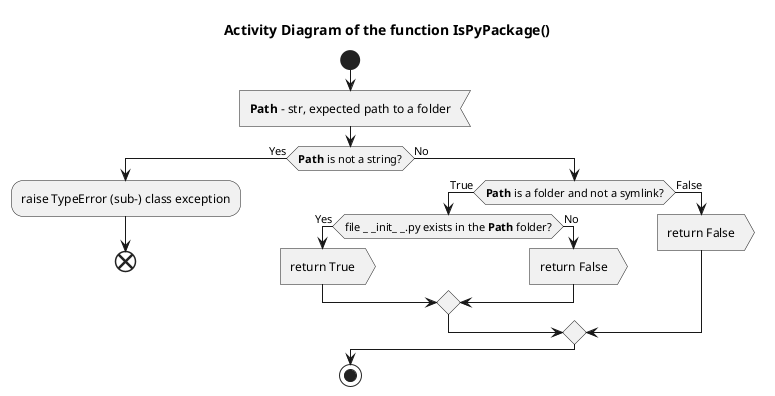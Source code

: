@startuml check_if_package

title Activity Diagram of the function IsPyPackage()

start

:<b>Path</b> - str, expected path to a folder<

if (<b>Path</b> is not a string?) then (Yes)
    :raise TypeError (sub-) class exception;
    
    end
else (No)
    if (<b>Path</b> is a folder and not a symlink?) then (True)
        if (file _ _init_ _.py exists in the <b>Path</b> folder?) then (Yes)
            :return True>
        else (No)
            :return False>
        endif
    else (False)
        :return False>
    endif
endif

stop

@enduml